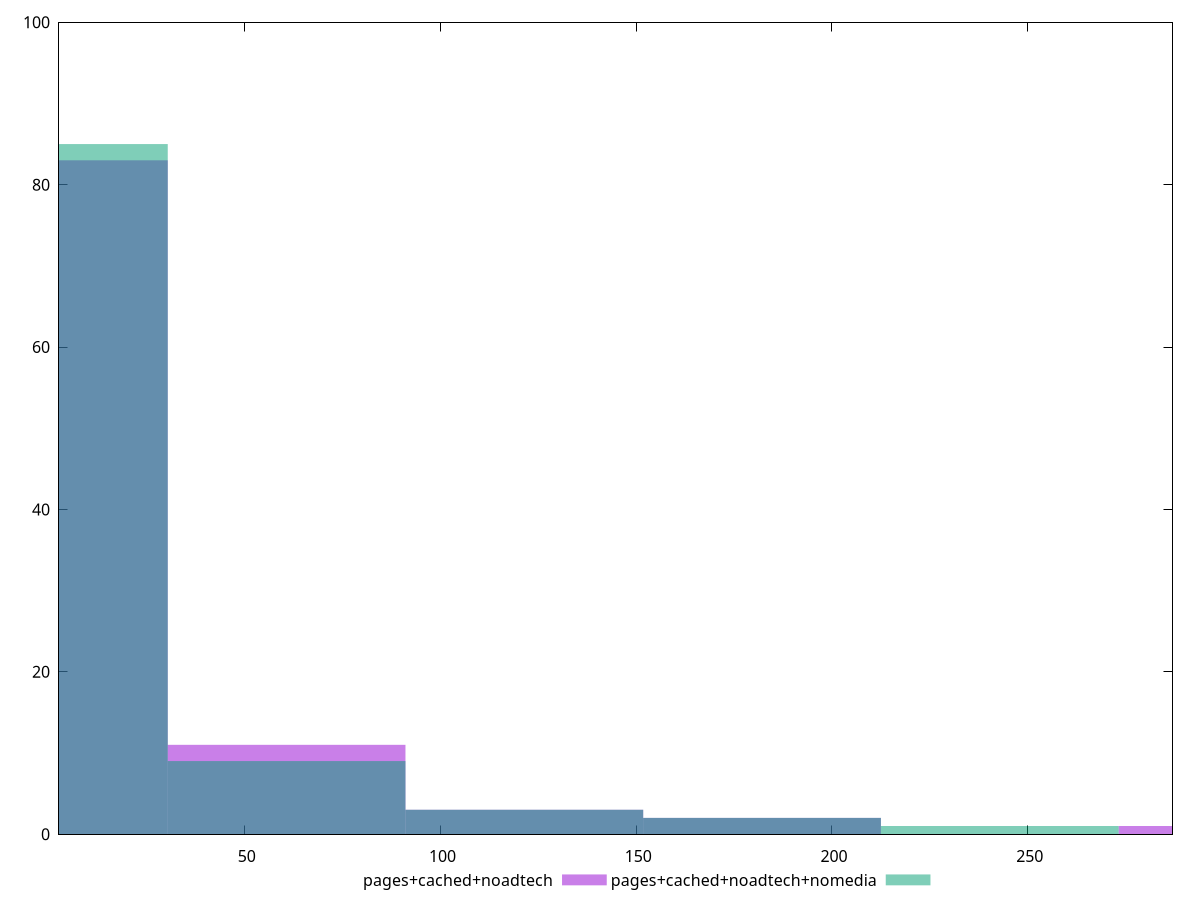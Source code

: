 reset

$pagesCachedNoadtech <<EOF
182.15770830854365 2
0 83
60.71923610284788 11
121.43847220569576 3
303.5961805142394 1
EOF

$pagesCachedNoadtechNomedia <<EOF
121.43847220569576 3
0 85
60.71923610284788 9
182.15770830854365 2
242.87694441139152 1
EOF

set key outside below
set boxwidth 60.71923610284788
set xrange [2.5850000000000004:286.995]
set yrange [0:100]
set trange [0:100]
set style fill transparent solid 0.5 noborder
set terminal svg size 640, 500 enhanced background rgb 'white'
set output "report_00015_2021-02-09T16-11-33.973Z/server-response-time/comparison/histogram/2_vs_3.svg"

plot $pagesCachedNoadtech title "pages+cached+noadtech" with boxes, \
     $pagesCachedNoadtechNomedia title "pages+cached+noadtech+nomedia" with boxes

reset
